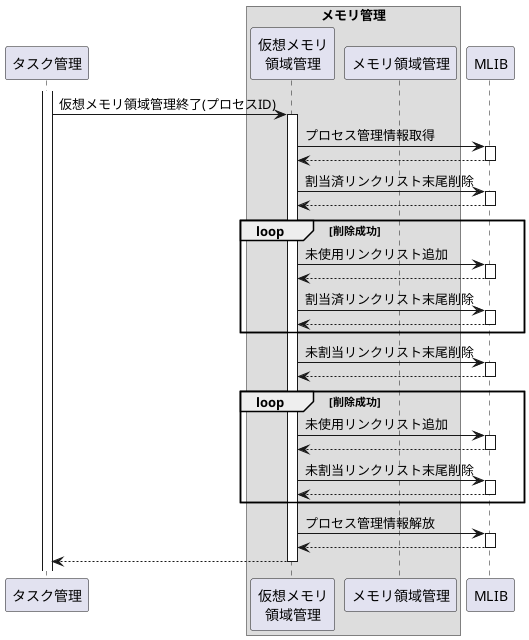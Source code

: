 @startuml

participant "タスク管理" as taskmng
box "メモリ管理"
    participant "仮想メモリ\n領域管理" as virt
    participant "メモリ領域管理"       as area
end box
participant "MLIB" as mlib

activate taskmng

taskmng -> virt: 仮想メモリ領域管理終了(プロセスID)
activate virt

virt -> mlib: プロセス管理情報取得
activate mlib
virt <-- mlib:
deactivate mlib

virt -> mlib: 割当済リンクリスト末尾削除
activate mlib
virt <-- mlib:
deactivate mlib

loop 削除成功
    virt -> mlib: 未使用リンクリスト追加
    activate mlib
    virt <-- mlib:
    deactivate mlib

    virt -> mlib: 割当済リンクリスト末尾削除
    activate mlib
    virt <-- mlib:
    deactivate mlib
end loop

virt -> mlib: 未割当リンクリスト末尾削除
activate mlib
virt <-- mlib:
deactivate mlib

loop 削除成功
    virt -> mlib: 未使用リンクリスト追加
    activate mlib
    virt <-- mlib:
    deactivate mlib

    virt -> mlib: 未割当リンクリスト末尾削除
    activate mlib
    virt <-- mlib:
    deactivate mlib
end loop

virt -> mlib: プロセス管理情報解放
activate mlib
virt <-- mlib:
deactivate mlib

taskmng <-- virt:
deactivate virt

@enduml

